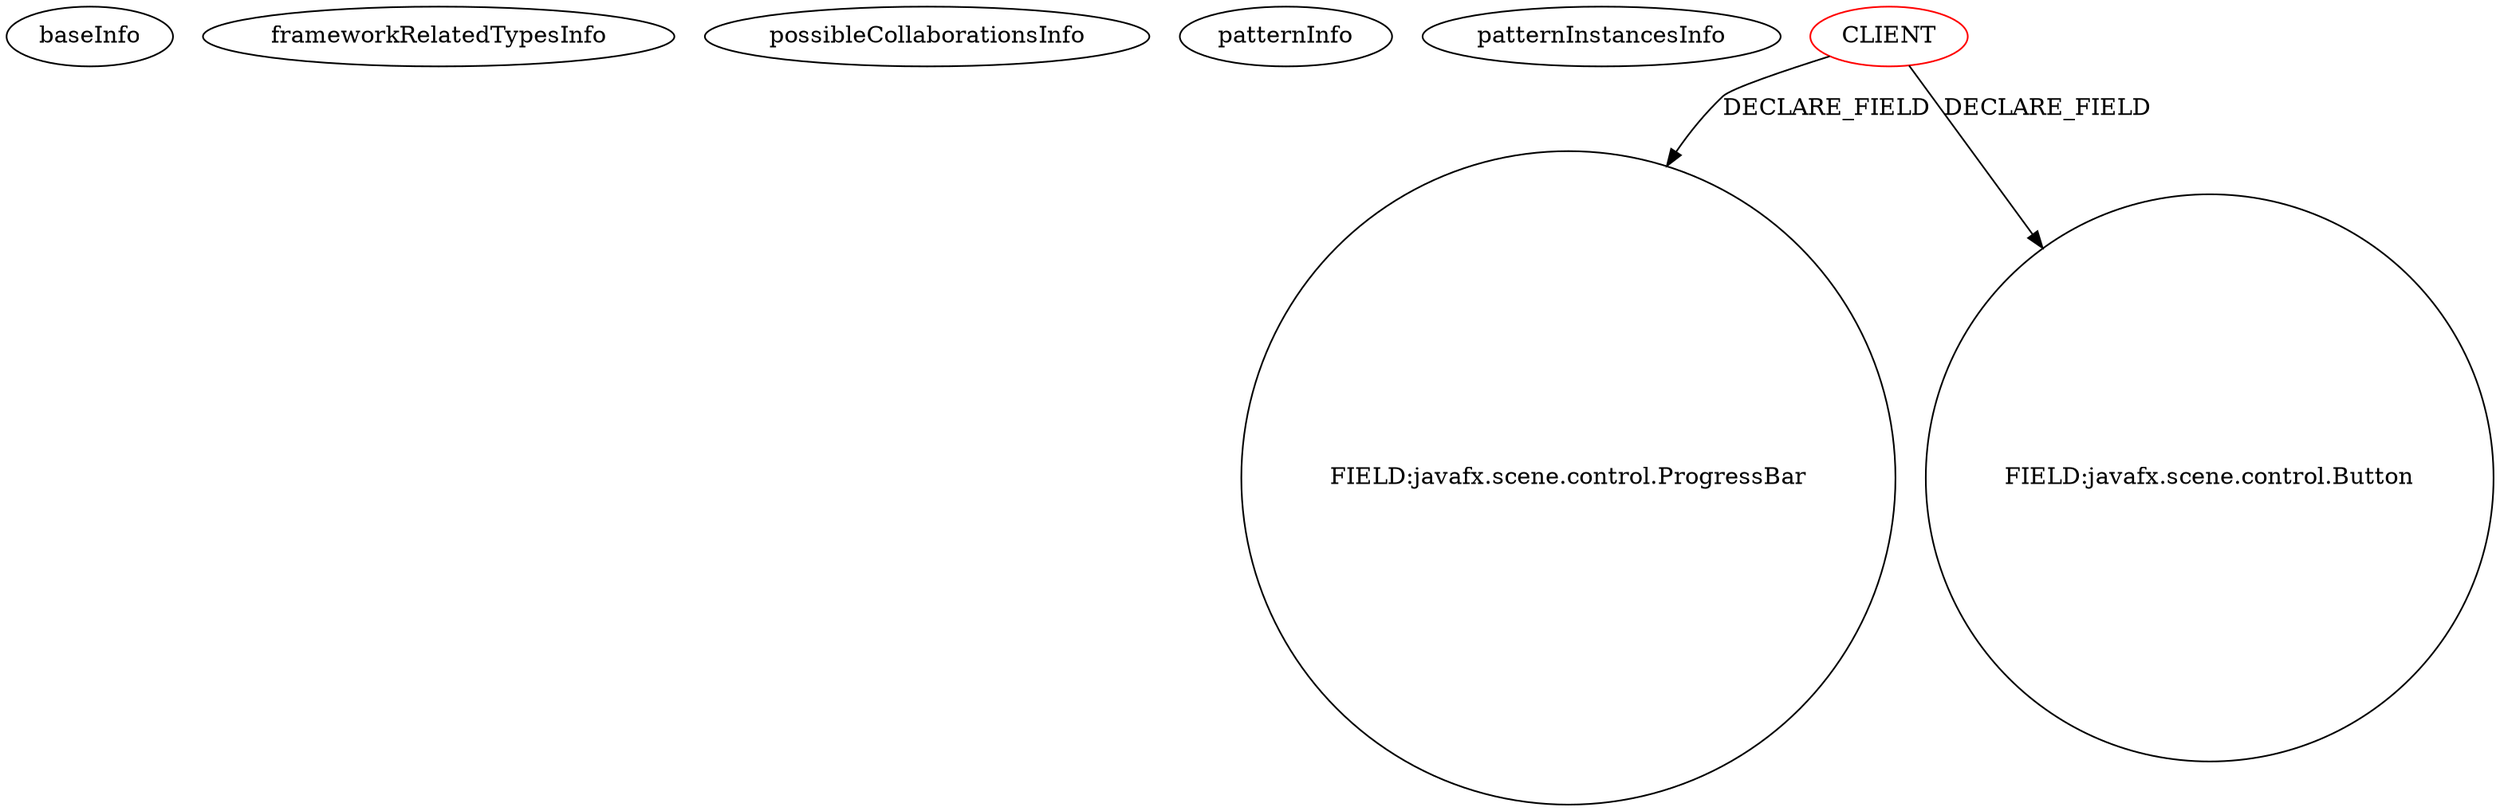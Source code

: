 digraph {
baseInfo[graphId=2336,category="pattern",isAnonymous=false,possibleRelation=false]
frameworkRelatedTypesInfo[]
possibleCollaborationsInfo[]
patternInfo[frequency=7.0,patternRootClient=0]
patternInstancesInfo[0="Jamakasi-JMCLauncherFX~/Jamakasi-JMCLauncherFX/JMCLauncherFX-master/src/jmclauncherfx/MainFormController.java~MainFormController~612",1="Johnmalc-JavaFX~/Johnmalc-JavaFX/JavaFX-master/src/game/BallGameController.java~BallGameController~640",2="Johnmalc-JavaFX~/Johnmalc-JavaFX/JavaFX-master/src/game/SingleClassNoXmlBallGame.java~SingleClassNoXmlBallGame~649",3="djapal-sfvchecker~/djapal-sfvchecker/sfvchecker-master/src/gr/djapal/sfv/SFVCheckerApplication.java~SFVCheckerApplication~2512",4="crosswords-testEnvironment~/crosswords-testEnvironment/testEnvironment-master/src/GUI/MainController.java~MainController~2315",5="mathiasj33-VocLearn~/mathiasj33-VocLearn/VocLearn-master/src/net/softwarepage/voclearn/code/Gui.java~Gui~3576",6="Cslice-Province~/Cslice-Province/Province-master/ProvincialMiner/src/Provincial_Miner/Gui2.java~Gui2~260"]
44[label="FIELD:javafx.scene.control.ProgressBar",vertexType="FIELD_DECLARATION",isFrameworkType=false,shape=circle]
0[label="CLIENT",vertexType="ROOT_CLIENT_CLASS_DECLARATION",isFrameworkType=false,color=red]
48[label="FIELD:javafx.scene.control.Button",vertexType="FIELD_DECLARATION",isFrameworkType=false,shape=circle]
0->48[label="DECLARE_FIELD"]
0->44[label="DECLARE_FIELD"]
}
